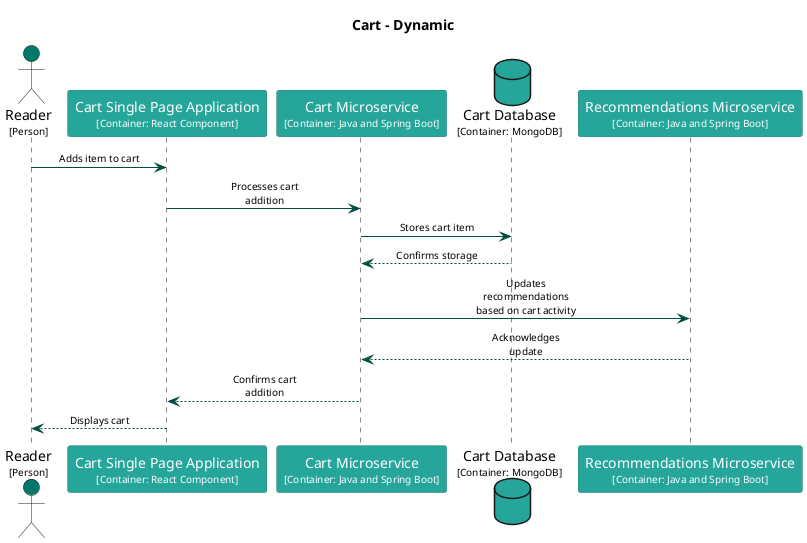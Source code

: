 @startuml
set separator none
title Cart - Dynamic

skinparam {
  arrowFontSize 10
  defaultTextAlignment center
  wrapWidth 200
  maxMessageSize 100
}

hide stereotype

skinparam sequenceParticipant<<Cart.CartDatabase>> {
  BackgroundColor #26a69a
  FontColor #ffffff
  BorderColor #1a746b
  shadowing false
}
skinparam sequenceParticipant<<Cart.CartMicroservice>> {
  BackgroundColor #26a69a
  FontColor #ffffff
  BorderColor #1a746b
  shadowing false
}
skinparam sequenceParticipant<<Cart.CartSinglePageApplication>> {
  BackgroundColor #26a69a
  FontColor #ffffff
  BorderColor #1a746b
  shadowing false
}
skinparam sequenceParticipant<<Reader>> {
  BackgroundColor #00796b
  FontColor #ffffff
  BorderColor #00544a
  shadowing false
}
skinparam sequenceParticipant<<Recommendations.RecommendationsMicroservice>> {
  BackgroundColor #26a69a
  FontColor #ffffff
  BorderColor #1a746b
  shadowing false
}

actor "Reader\n<size:10>[Person]</size>" as Reader <<Reader>> #00796b
participant "Cart Single Page Application\n<size:10>[Container: React Component]</size>" as Cart.CartSinglePageApplication <<Cart.CartSinglePageApplication>> #26a69a
participant "Cart Microservice\n<size:10>[Container: Java and Spring Boot]</size>" as Cart.CartMicroservice <<Cart.CartMicroservice>> #26a69a
database "Cart Database\n<size:10>[Container: MongoDB]</size>" as Cart.CartDatabase <<Cart.CartDatabase>> #26a69a
participant "Recommendations Microservice\n<size:10>[Container: Java and Spring Boot]</size>" as Recommendations.RecommendationsMicroservice <<Recommendations.RecommendationsMicroservice>> #26a69a
Reader -[#004d40]> Cart.CartSinglePageApplication : Adds item to cart
Cart.CartSinglePageApplication -[#004d40]> Cart.CartMicroservice : Processes cart addition
Cart.CartMicroservice -[#004d40]> Cart.CartDatabase : Stores cart item
Cart.CartMicroservice <-[#004d40]- Cart.CartDatabase : Confirms storage
Cart.CartMicroservice -[#004d40]> Recommendations.RecommendationsMicroservice : Updates recommendations based on cart activity
Cart.CartMicroservice <-[#004d40]- Recommendations.RecommendationsMicroservice : Acknowledges update
Cart.CartSinglePageApplication <-[#004d40]- Cart.CartMicroservice : Confirms cart addition
Reader <-[#004d40]- Cart.CartSinglePageApplication : Displays cart
@enduml
